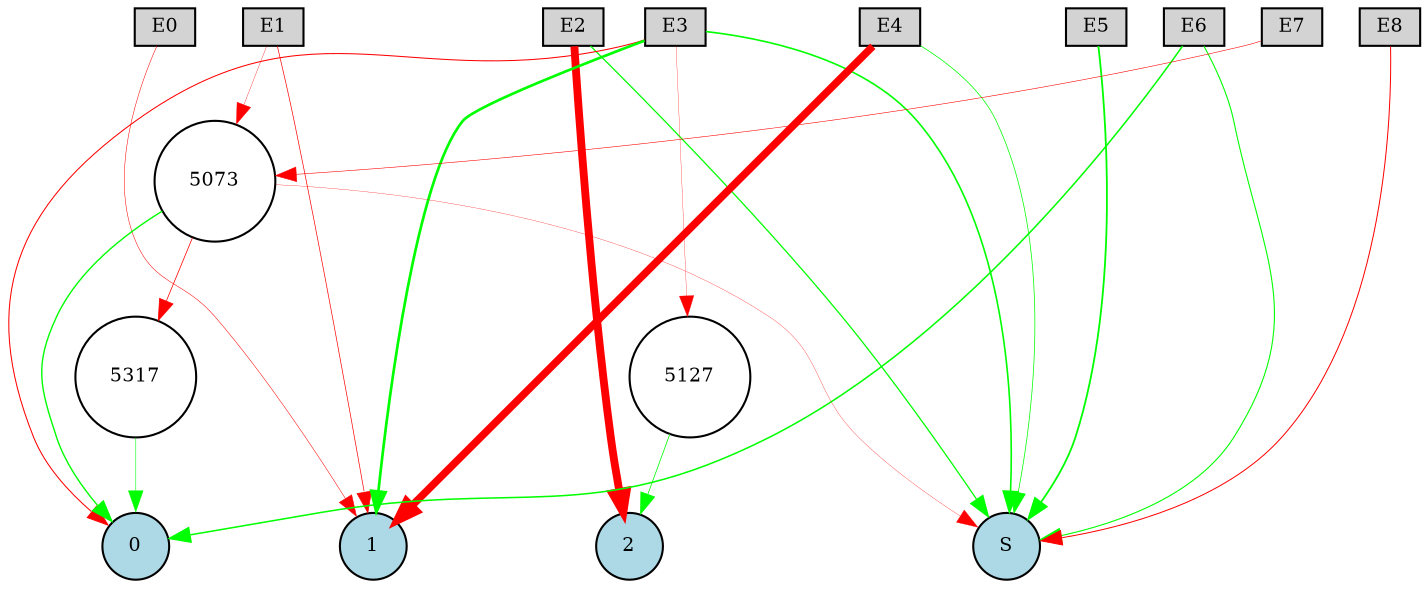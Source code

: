 digraph {
	node [fontsize=9 height=0.2 shape=circle width=0.2]
	subgraph inputs {
		node [shape=box style=filled]
		rank=source
		E0 [fillcolor=lightgray]
		E1 [fillcolor=lightgray]
		E0 -> E1 [style=invis]
		E2 [fillcolor=lightgray]
		E1 -> E2 [style=invis]
		E3 [fillcolor=lightgray]
		E2 -> E3 [style=invis]
		E4 [fillcolor=lightgray]
		E3 -> E4 [style=invis]
		E5 [fillcolor=lightgray]
		E4 -> E5 [style=invis]
		E6 [fillcolor=lightgray]
		E5 -> E6 [style=invis]
		E7 [fillcolor=lightgray]
		E6 -> E7 [style=invis]
		E8 [fillcolor=lightgray]
		E7 -> E8 [style=invis]
	}
	subgraph outputs {
		node [style=filled]
		rank=sink
		0 [fillcolor=lightblue fontsize=9 height=0.2 shape=circle width=0.2]
		1 [fillcolor=lightblue fontsize=9 height=0.2 shape=circle width=0.2]
		0 -> 1 [style=invis]
		2 [fillcolor=lightblue fontsize=9 height=0.2 shape=circle width=0.2]
		1 -> 2 [style=invis]
		S [fillcolor=lightblue fontsize=9 height=0.2 shape=circle width=0.2]
		2 -> S [style=invis]
	}
	5317 [fillcolor=white style=filled]
	5127 [fillcolor=white style=filled]
	5073 [fillcolor=white style=filled]
	E2 -> 2 [color=red penwidth=3.776632672267599 style=solid]
	E5 -> S [color=green penwidth=0.8642313899598736 style=solid]
	E4 -> S [color=green penwidth=0.3565833317131003 style=solid]
	E4 -> 1 [color=red penwidth=3.6121868312259937 style=solid]
	E6 -> 0 [color=green penwidth=0.7321045066755507 style=solid]
	E6 -> S [color=green penwidth=0.5215159641087255 style=solid]
	E2 -> S [color=green penwidth=0.6103795015952048 style=solid]
	E3 -> 1 [color=green penwidth=1.2869054193580336 style=solid]
	E3 -> S [color=green penwidth=0.7794440268611066 style=solid]
	E1 -> 1 [color=red penwidth=0.33152994892212706 style=solid]
	E7 -> 5073 [color=red penwidth=0.27286201941858323 style=solid]
	5073 -> S [color=red penwidth=0.1439552436439413 style=solid]
	E3 -> 5127 [color=red penwidth=0.14241422121404387 style=solid]
	5127 -> 2 [color=green penwidth=0.3773169125420246 style=solid]
	E0 -> 1 [color=red penwidth=0.24698296988694998 style=solid]
	5073 -> 0 [color=green penwidth=0.663437396090326 style=solid]
	5073 -> 5317 [color=red penwidth=0.35983394994196227 style=solid]
	5317 -> 0 [color=green penwidth=0.2755338238238076 style=solid]
	E8 -> S [color=red penwidth=0.48066451688167744 style=solid]
	E1 -> 5073 [color=red penwidth=0.16378848114431893 style=solid]
	E3 -> 0 [color=red penwidth=0.49634701282121374 style=solid]
}
